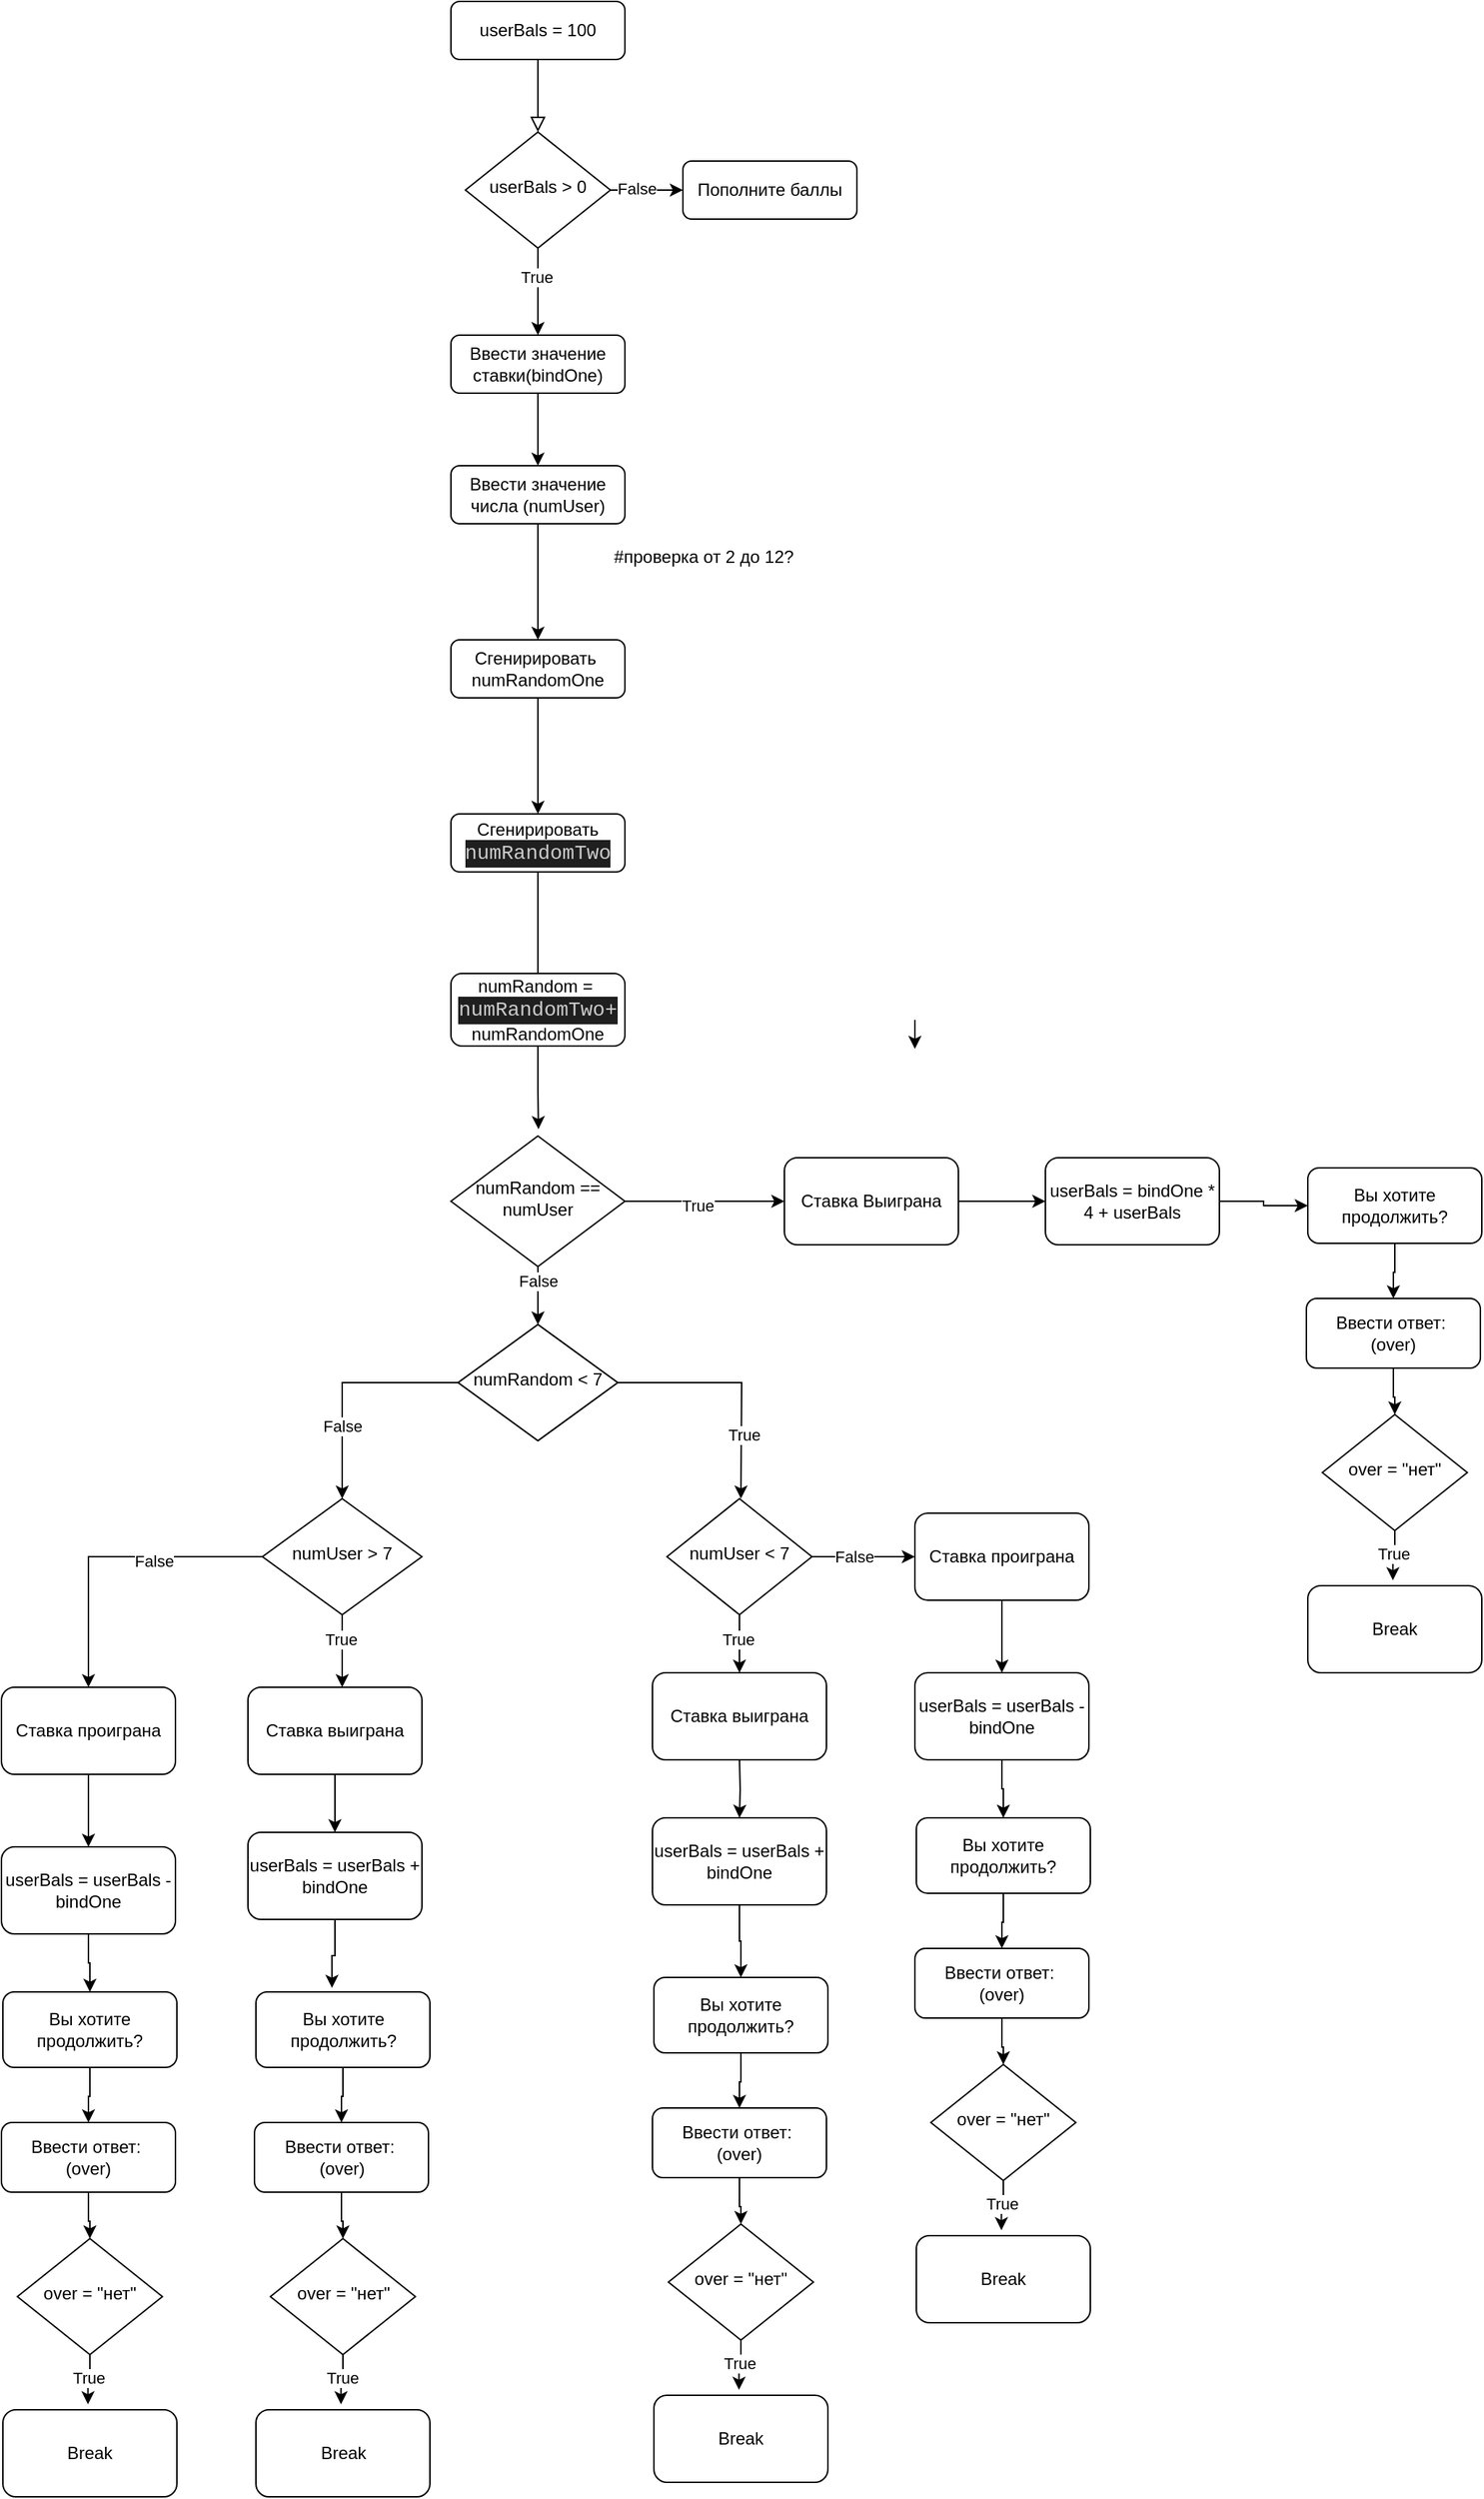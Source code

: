 <mxfile version="22.1.2" type="device">
  <diagram id="C5RBs43oDa-KdzZeNtuy" name="Page-1">
    <mxGraphModel dx="3827" dy="2943" grid="1" gridSize="10" guides="1" tooltips="1" connect="1" arrows="1" fold="1" page="1" pageScale="1" pageWidth="827" pageHeight="1169" math="0" shadow="0">
      <root>
        <mxCell id="WIyWlLk6GJQsqaUBKTNV-0" />
        <mxCell id="WIyWlLk6GJQsqaUBKTNV-1" parent="WIyWlLk6GJQsqaUBKTNV-0" />
        <mxCell id="WIyWlLk6GJQsqaUBKTNV-2" value="" style="rounded=0;html=1;jettySize=auto;orthogonalLoop=1;fontSize=11;endArrow=block;endFill=0;endSize=8;strokeWidth=1;shadow=0;labelBackgroundColor=none;edgeStyle=orthogonalEdgeStyle;" parent="WIyWlLk6GJQsqaUBKTNV-1" source="WIyWlLk6GJQsqaUBKTNV-3" target="WIyWlLk6GJQsqaUBKTNV-6" edge="1">
          <mxGeometry relative="1" as="geometry" />
        </mxCell>
        <mxCell id="WIyWlLk6GJQsqaUBKTNV-3" value="userBals = 100" style="rounded=1;whiteSpace=wrap;html=1;fontSize=12;glass=0;strokeWidth=1;shadow=0;" parent="WIyWlLk6GJQsqaUBKTNV-1" vertex="1">
          <mxGeometry x="280" y="-72" width="120" height="40" as="geometry" />
        </mxCell>
        <mxCell id="TPCbGr6PHEfDsc5derhR-0" style="edgeStyle=orthogonalEdgeStyle;rounded=0;orthogonalLoop=1;jettySize=auto;html=1;entryX=0;entryY=0.5;entryDx=0;entryDy=0;" edge="1" parent="WIyWlLk6GJQsqaUBKTNV-1" source="WIyWlLk6GJQsqaUBKTNV-6" target="WIyWlLk6GJQsqaUBKTNV-7">
          <mxGeometry relative="1" as="geometry" />
        </mxCell>
        <mxCell id="TPCbGr6PHEfDsc5derhR-1" value="False" style="edgeLabel;html=1;align=center;verticalAlign=middle;resizable=0;points=[];" vertex="1" connectable="0" parent="TPCbGr6PHEfDsc5derhR-0">
          <mxGeometry x="-0.276" y="1" relative="1" as="geometry">
            <mxPoint as="offset" />
          </mxGeometry>
        </mxCell>
        <mxCell id="TPCbGr6PHEfDsc5derhR-2" style="edgeStyle=orthogonalEdgeStyle;rounded=0;orthogonalLoop=1;jettySize=auto;html=1;entryX=0.5;entryY=0;entryDx=0;entryDy=0;" edge="1" parent="WIyWlLk6GJQsqaUBKTNV-1" source="WIyWlLk6GJQsqaUBKTNV-6">
          <mxGeometry relative="1" as="geometry">
            <mxPoint x="340" y="158" as="targetPoint" />
          </mxGeometry>
        </mxCell>
        <mxCell id="TPCbGr6PHEfDsc5derhR-3" value="True" style="edgeLabel;html=1;align=center;verticalAlign=middle;resizable=0;points=[];" vertex="1" connectable="0" parent="TPCbGr6PHEfDsc5derhR-2">
          <mxGeometry x="-0.352" y="-1" relative="1" as="geometry">
            <mxPoint as="offset" />
          </mxGeometry>
        </mxCell>
        <mxCell id="WIyWlLk6GJQsqaUBKTNV-6" value="userBals &amp;gt; 0" style="rhombus;whiteSpace=wrap;html=1;shadow=0;fontFamily=Helvetica;fontSize=12;align=center;strokeWidth=1;spacing=6;spacingTop=-4;" parent="WIyWlLk6GJQsqaUBKTNV-1" vertex="1">
          <mxGeometry x="290" y="18" width="100" height="80" as="geometry" />
        </mxCell>
        <mxCell id="WIyWlLk6GJQsqaUBKTNV-7" value="Пополните баллы" style="rounded=1;whiteSpace=wrap;html=1;fontSize=12;glass=0;strokeWidth=1;shadow=0;" parent="WIyWlLk6GJQsqaUBKTNV-1" vertex="1">
          <mxGeometry x="440" y="38" width="120" height="40" as="geometry" />
        </mxCell>
        <mxCell id="TPCbGr6PHEfDsc5derhR-5" style="edgeStyle=orthogonalEdgeStyle;rounded=0;orthogonalLoop=1;jettySize=auto;html=1;" edge="1" parent="WIyWlLk6GJQsqaUBKTNV-1" source="TPCbGr6PHEfDsc5derhR-4">
          <mxGeometry relative="1" as="geometry">
            <mxPoint x="340" y="248" as="targetPoint" />
          </mxGeometry>
        </mxCell>
        <mxCell id="TPCbGr6PHEfDsc5derhR-4" value="Ввести значение ставки(bindOne)" style="rounded=1;whiteSpace=wrap;html=1;fontSize=12;glass=0;strokeWidth=1;shadow=0;" vertex="1" parent="WIyWlLk6GJQsqaUBKTNV-1">
          <mxGeometry x="280" y="158" width="120" height="40" as="geometry" />
        </mxCell>
        <mxCell id="TPCbGr6PHEfDsc5derhR-7" style="edgeStyle=orthogonalEdgeStyle;rounded=0;orthogonalLoop=1;jettySize=auto;html=1;" edge="1" parent="WIyWlLk6GJQsqaUBKTNV-1" source="TPCbGr6PHEfDsc5derhR-6">
          <mxGeometry relative="1" as="geometry">
            <mxPoint x="340" y="368" as="targetPoint" />
          </mxGeometry>
        </mxCell>
        <mxCell id="TPCbGr6PHEfDsc5derhR-6" value="Ввести значение числа (numUser)" style="rounded=1;whiteSpace=wrap;html=1;fontSize=12;glass=0;strokeWidth=1;shadow=0;" vertex="1" parent="WIyWlLk6GJQsqaUBKTNV-1">
          <mxGeometry x="280" y="248" width="120" height="40" as="geometry" />
        </mxCell>
        <mxCell id="TPCbGr6PHEfDsc5derhR-10" style="edgeStyle=orthogonalEdgeStyle;rounded=0;orthogonalLoop=1;jettySize=auto;html=1;" edge="1" parent="WIyWlLk6GJQsqaUBKTNV-1" source="TPCbGr6PHEfDsc5derhR-8">
          <mxGeometry relative="1" as="geometry">
            <mxPoint x="340" y="488" as="targetPoint" />
          </mxGeometry>
        </mxCell>
        <mxCell id="TPCbGr6PHEfDsc5derhR-8" value="Сгенирировать&amp;nbsp;&lt;br&gt;numRandomOne" style="rounded=1;whiteSpace=wrap;html=1;fontSize=12;glass=0;strokeWidth=1;shadow=0;" vertex="1" parent="WIyWlLk6GJQsqaUBKTNV-1">
          <mxGeometry x="280" y="368" width="120" height="40" as="geometry" />
        </mxCell>
        <mxCell id="TPCbGr6PHEfDsc5derhR-9" value="#проверка от 2 до 12?" style="text;html=1;align=center;verticalAlign=middle;resizable=0;points=[];autosize=1;strokeColor=none;fillColor=none;" vertex="1" parent="WIyWlLk6GJQsqaUBKTNV-1">
          <mxGeometry x="379" y="296" width="150" height="30" as="geometry" />
        </mxCell>
        <mxCell id="TPCbGr6PHEfDsc5derhR-13" style="edgeStyle=orthogonalEdgeStyle;rounded=0;orthogonalLoop=1;jettySize=auto;html=1;" edge="1" parent="WIyWlLk6GJQsqaUBKTNV-1" source="TPCbGr6PHEfDsc5derhR-12">
          <mxGeometry relative="1" as="geometry">
            <mxPoint x="340" y="608" as="targetPoint" />
          </mxGeometry>
        </mxCell>
        <mxCell id="TPCbGr6PHEfDsc5derhR-12" value="Сгенирировать&lt;br&gt;&lt;div style=&quot;color: rgb(204, 204, 204); background-color: rgb(31, 31, 31); font-family: Consolas, &amp;quot;Courier New&amp;quot;, monospace; font-size: 14px; line-height: 19px;&quot;&gt;numRandomTwo&lt;/div&gt;" style="rounded=1;whiteSpace=wrap;html=1;" vertex="1" parent="WIyWlLk6GJQsqaUBKTNV-1">
          <mxGeometry x="280" y="488" width="120" height="40" as="geometry" />
        </mxCell>
        <mxCell id="TPCbGr6PHEfDsc5derhR-14" value="numRandom =&amp;nbsp;&lt;br&gt;&lt;div style=&quot;color: rgb(204, 204, 204); background-color: rgb(31, 31, 31); font-family: Consolas, &amp;quot;Courier New&amp;quot;, monospace; font-size: 14px; line-height: 19px;&quot;&gt;numRandomTwo+&lt;/div&gt;numRandomOne" style="rounded=1;whiteSpace=wrap;html=1;" vertex="1" parent="WIyWlLk6GJQsqaUBKTNV-1">
          <mxGeometry x="280" y="598" width="120" height="50" as="geometry" />
        </mxCell>
        <mxCell id="TPCbGr6PHEfDsc5derhR-18" style="edgeStyle=orthogonalEdgeStyle;rounded=0;orthogonalLoop=1;jettySize=auto;html=1;" edge="1" parent="WIyWlLk6GJQsqaUBKTNV-1" source="TPCbGr6PHEfDsc5derhR-16">
          <mxGeometry relative="1" as="geometry">
            <mxPoint x="480" y="960" as="targetPoint" />
          </mxGeometry>
        </mxCell>
        <mxCell id="TPCbGr6PHEfDsc5derhR-19" value="True" style="edgeLabel;html=1;align=center;verticalAlign=middle;resizable=0;points=[];" vertex="1" connectable="0" parent="TPCbGr6PHEfDsc5derhR-18">
          <mxGeometry x="0.462" y="1" relative="1" as="geometry">
            <mxPoint as="offset" />
          </mxGeometry>
        </mxCell>
        <mxCell id="TPCbGr6PHEfDsc5derhR-16" value="numRandom &amp;lt; 7" style="rhombus;whiteSpace=wrap;html=1;shadow=0;fontFamily=Helvetica;fontSize=12;align=center;strokeWidth=1;spacing=6;spacingTop=-4;" vertex="1" parent="WIyWlLk6GJQsqaUBKTNV-1">
          <mxGeometry x="285" y="840" width="110" height="80" as="geometry" />
        </mxCell>
        <mxCell id="TPCbGr6PHEfDsc5derhR-21" style="edgeStyle=orthogonalEdgeStyle;rounded=0;orthogonalLoop=1;jettySize=auto;html=1;" edge="1" parent="WIyWlLk6GJQsqaUBKTNV-1" source="TPCbGr6PHEfDsc5derhR-20">
          <mxGeometry relative="1" as="geometry">
            <mxPoint x="479" y="1080.0" as="targetPoint" />
          </mxGeometry>
        </mxCell>
        <mxCell id="TPCbGr6PHEfDsc5derhR-28" value="True" style="edgeLabel;html=1;align=center;verticalAlign=middle;resizable=0;points=[];" vertex="1" connectable="0" parent="TPCbGr6PHEfDsc5derhR-21">
          <mxGeometry x="-0.192" y="-1" relative="1" as="geometry">
            <mxPoint as="offset" />
          </mxGeometry>
        </mxCell>
        <mxCell id="TPCbGr6PHEfDsc5derhR-33" style="edgeStyle=orthogonalEdgeStyle;rounded=0;orthogonalLoop=1;jettySize=auto;html=1;entryX=0;entryY=0.5;entryDx=0;entryDy=0;" edge="1" parent="WIyWlLk6GJQsqaUBKTNV-1" source="TPCbGr6PHEfDsc5derhR-20" target="TPCbGr6PHEfDsc5derhR-32">
          <mxGeometry relative="1" as="geometry" />
        </mxCell>
        <mxCell id="TPCbGr6PHEfDsc5derhR-34" value="False" style="edgeLabel;html=1;align=center;verticalAlign=middle;resizable=0;points=[];" vertex="1" connectable="0" parent="TPCbGr6PHEfDsc5derhR-33">
          <mxGeometry x="-0.2" relative="1" as="geometry">
            <mxPoint as="offset" />
          </mxGeometry>
        </mxCell>
        <mxCell id="TPCbGr6PHEfDsc5derhR-20" value="numUser &amp;lt; 7" style="rhombus;whiteSpace=wrap;html=1;shadow=0;fontFamily=Helvetica;fontSize=12;align=center;strokeWidth=1;spacing=6;spacingTop=-4;" vertex="1" parent="WIyWlLk6GJQsqaUBKTNV-1">
          <mxGeometry x="429" y="960" width="100" height="80" as="geometry" />
        </mxCell>
        <mxCell id="TPCbGr6PHEfDsc5derhR-24" style="edgeStyle=orthogonalEdgeStyle;rounded=0;orthogonalLoop=1;jettySize=auto;html=1;" edge="1" parent="WIyWlLk6GJQsqaUBKTNV-1">
          <mxGeometry relative="1" as="geometry">
            <mxPoint x="479" y="1180.0" as="targetPoint" />
            <mxPoint x="479.034" y="1140.0" as="sourcePoint" />
          </mxGeometry>
        </mxCell>
        <mxCell id="TPCbGr6PHEfDsc5derhR-25" value="Ставка выиграна" style="rounded=1;whiteSpace=wrap;html=1;" vertex="1" parent="WIyWlLk6GJQsqaUBKTNV-1">
          <mxGeometry x="419" y="1080" width="120" height="60" as="geometry" />
        </mxCell>
        <mxCell id="TPCbGr6PHEfDsc5derhR-85" style="edgeStyle=orthogonalEdgeStyle;rounded=0;orthogonalLoop=1;jettySize=auto;html=1;entryX=0.5;entryY=0;entryDx=0;entryDy=0;" edge="1" parent="WIyWlLk6GJQsqaUBKTNV-1" source="TPCbGr6PHEfDsc5derhR-26" target="TPCbGr6PHEfDsc5derhR-70">
          <mxGeometry relative="1" as="geometry" />
        </mxCell>
        <mxCell id="TPCbGr6PHEfDsc5derhR-26" value="userBals = userBals + bindOne" style="rounded=1;whiteSpace=wrap;html=1;" vertex="1" parent="WIyWlLk6GJQsqaUBKTNV-1">
          <mxGeometry x="419" y="1180" width="120" height="60" as="geometry" />
        </mxCell>
        <mxCell id="TPCbGr6PHEfDsc5derhR-35" style="edgeStyle=orthogonalEdgeStyle;rounded=0;orthogonalLoop=1;jettySize=auto;html=1;" edge="1" parent="WIyWlLk6GJQsqaUBKTNV-1" source="TPCbGr6PHEfDsc5derhR-32">
          <mxGeometry relative="1" as="geometry">
            <mxPoint x="660" y="1080.0" as="targetPoint" />
          </mxGeometry>
        </mxCell>
        <mxCell id="TPCbGr6PHEfDsc5derhR-32" value="Ставка проиграна" style="rounded=1;whiteSpace=wrap;html=1;" vertex="1" parent="WIyWlLk6GJQsqaUBKTNV-1">
          <mxGeometry x="600" y="970" width="120" height="60" as="geometry" />
        </mxCell>
        <mxCell id="TPCbGr6PHEfDsc5derhR-94" style="edgeStyle=orthogonalEdgeStyle;rounded=0;orthogonalLoop=1;jettySize=auto;html=1;entryX=0.5;entryY=0;entryDx=0;entryDy=0;" edge="1" parent="WIyWlLk6GJQsqaUBKTNV-1" source="TPCbGr6PHEfDsc5derhR-36" target="TPCbGr6PHEfDsc5derhR-87">
          <mxGeometry relative="1" as="geometry" />
        </mxCell>
        <mxCell id="TPCbGr6PHEfDsc5derhR-36" value="userBals = userBals - bindOne" style="rounded=1;whiteSpace=wrap;html=1;" vertex="1" parent="WIyWlLk6GJQsqaUBKTNV-1">
          <mxGeometry x="600" y="1080" width="120" height="60" as="geometry" />
        </mxCell>
        <mxCell id="TPCbGr6PHEfDsc5derhR-43" style="edgeStyle=orthogonalEdgeStyle;rounded=0;orthogonalLoop=1;jettySize=auto;html=1;exitX=0;exitY=0.5;exitDx=0;exitDy=0;entryX=0.5;entryY=0;entryDx=0;entryDy=0;" edge="1" parent="WIyWlLk6GJQsqaUBKTNV-1" source="TPCbGr6PHEfDsc5derhR-40" target="TPCbGr6PHEfDsc5derhR-41">
          <mxGeometry relative="1" as="geometry" />
        </mxCell>
        <mxCell id="TPCbGr6PHEfDsc5derhR-44" value="False" style="edgeLabel;html=1;align=center;verticalAlign=middle;resizable=0;points=[];" vertex="1" connectable="0" parent="TPCbGr6PHEfDsc5derhR-43">
          <mxGeometry x="0.368" relative="1" as="geometry">
            <mxPoint as="offset" />
          </mxGeometry>
        </mxCell>
        <mxCell id="TPCbGr6PHEfDsc5derhR-40" value="numRandom &amp;lt; 7" style="rhombus;whiteSpace=wrap;html=1;shadow=0;fontFamily=Helvetica;fontSize=12;align=center;strokeWidth=1;spacing=6;spacingTop=-4;" vertex="1" parent="WIyWlLk6GJQsqaUBKTNV-1">
          <mxGeometry x="285" y="840" width="110" height="80" as="geometry" />
        </mxCell>
        <mxCell id="TPCbGr6PHEfDsc5derhR-45" style="edgeStyle=orthogonalEdgeStyle;rounded=0;orthogonalLoop=1;jettySize=auto;html=1;" edge="1" parent="WIyWlLk6GJQsqaUBKTNV-1" source="TPCbGr6PHEfDsc5derhR-41">
          <mxGeometry relative="1" as="geometry">
            <mxPoint x="205" y="1090.0" as="targetPoint" />
          </mxGeometry>
        </mxCell>
        <mxCell id="TPCbGr6PHEfDsc5derhR-46" value="True" style="edgeLabel;html=1;align=center;verticalAlign=middle;resizable=0;points=[];" vertex="1" connectable="0" parent="TPCbGr6PHEfDsc5derhR-45">
          <mxGeometry x="-0.326" y="-1" relative="1" as="geometry">
            <mxPoint as="offset" />
          </mxGeometry>
        </mxCell>
        <mxCell id="TPCbGr6PHEfDsc5derhR-55" style="edgeStyle=orthogonalEdgeStyle;rounded=0;orthogonalLoop=1;jettySize=auto;html=1;entryX=0.5;entryY=0;entryDx=0;entryDy=0;" edge="1" parent="WIyWlLk6GJQsqaUBKTNV-1" source="TPCbGr6PHEfDsc5derhR-41" target="TPCbGr6PHEfDsc5derhR-53">
          <mxGeometry relative="1" as="geometry" />
        </mxCell>
        <mxCell id="TPCbGr6PHEfDsc5derhR-56" value="False" style="edgeLabel;html=1;align=center;verticalAlign=middle;resizable=0;points=[];" vertex="1" connectable="0" parent="TPCbGr6PHEfDsc5derhR-55">
          <mxGeometry x="-0.279" y="3" relative="1" as="geometry">
            <mxPoint as="offset" />
          </mxGeometry>
        </mxCell>
        <mxCell id="TPCbGr6PHEfDsc5derhR-41" value="numUser &amp;gt; 7" style="rhombus;whiteSpace=wrap;html=1;shadow=0;fontFamily=Helvetica;fontSize=12;align=center;strokeWidth=1;spacing=6;spacingTop=-4;" vertex="1" parent="WIyWlLk6GJQsqaUBKTNV-1">
          <mxGeometry x="150" y="960" width="110" height="80" as="geometry" />
        </mxCell>
        <mxCell id="TPCbGr6PHEfDsc5derhR-50" style="edgeStyle=orthogonalEdgeStyle;rounded=0;orthogonalLoop=1;jettySize=auto;html=1;entryX=0.5;entryY=0;entryDx=0;entryDy=0;" edge="1" parent="WIyWlLk6GJQsqaUBKTNV-1" source="TPCbGr6PHEfDsc5derhR-47" target="TPCbGr6PHEfDsc5derhR-49">
          <mxGeometry relative="1" as="geometry" />
        </mxCell>
        <mxCell id="TPCbGr6PHEfDsc5derhR-47" value="Ставка выиграна" style="rounded=1;whiteSpace=wrap;html=1;" vertex="1" parent="WIyWlLk6GJQsqaUBKTNV-1">
          <mxGeometry x="140" y="1090" width="120" height="60" as="geometry" />
        </mxCell>
        <mxCell id="TPCbGr6PHEfDsc5derhR-49" value="userBals = userBals + bindOne" style="rounded=1;whiteSpace=wrap;html=1;" vertex="1" parent="WIyWlLk6GJQsqaUBKTNV-1">
          <mxGeometry x="140" y="1190" width="120" height="60" as="geometry" />
        </mxCell>
        <mxCell id="TPCbGr6PHEfDsc5derhR-52" style="edgeStyle=orthogonalEdgeStyle;rounded=0;orthogonalLoop=1;jettySize=auto;html=1;" edge="1" parent="WIyWlLk6GJQsqaUBKTNV-1" source="TPCbGr6PHEfDsc5derhR-53">
          <mxGeometry relative="1" as="geometry">
            <mxPoint x="30" y="1200.0" as="targetPoint" />
          </mxGeometry>
        </mxCell>
        <mxCell id="TPCbGr6PHEfDsc5derhR-53" value="Ставка проиграна" style="rounded=1;whiteSpace=wrap;html=1;" vertex="1" parent="WIyWlLk6GJQsqaUBKTNV-1">
          <mxGeometry x="-30" y="1090" width="120" height="60" as="geometry" />
        </mxCell>
        <mxCell id="TPCbGr6PHEfDsc5derhR-112" style="edgeStyle=orthogonalEdgeStyle;rounded=0;orthogonalLoop=1;jettySize=auto;html=1;entryX=0.5;entryY=0;entryDx=0;entryDy=0;" edge="1" parent="WIyWlLk6GJQsqaUBKTNV-1" source="TPCbGr6PHEfDsc5derhR-54" target="TPCbGr6PHEfDsc5derhR-105">
          <mxGeometry relative="1" as="geometry" />
        </mxCell>
        <mxCell id="TPCbGr6PHEfDsc5derhR-54" value="userBals = userBals - bindOne" style="rounded=1;whiteSpace=wrap;html=1;" vertex="1" parent="WIyWlLk6GJQsqaUBKTNV-1">
          <mxGeometry x="-30" y="1200" width="120" height="60" as="geometry" />
        </mxCell>
        <mxCell id="TPCbGr6PHEfDsc5derhR-59" style="edgeStyle=orthogonalEdgeStyle;rounded=0;orthogonalLoop=1;jettySize=auto;html=1;entryX=0.5;entryY=0;entryDx=0;entryDy=0;" edge="1" parent="WIyWlLk6GJQsqaUBKTNV-1" source="TPCbGr6PHEfDsc5derhR-57" target="TPCbGr6PHEfDsc5derhR-40">
          <mxGeometry relative="1" as="geometry" />
        </mxCell>
        <mxCell id="TPCbGr6PHEfDsc5derhR-68" value="False" style="edgeLabel;html=1;align=center;verticalAlign=middle;resizable=0;points=[];" vertex="1" connectable="0" parent="TPCbGr6PHEfDsc5derhR-59">
          <mxGeometry x="-0.512" relative="1" as="geometry">
            <mxPoint as="offset" />
          </mxGeometry>
        </mxCell>
        <mxCell id="TPCbGr6PHEfDsc5derhR-65" style="edgeStyle=orthogonalEdgeStyle;rounded=0;orthogonalLoop=1;jettySize=auto;html=1;entryX=0;entryY=0.5;entryDx=0;entryDy=0;" edge="1" parent="WIyWlLk6GJQsqaUBKTNV-1" source="TPCbGr6PHEfDsc5derhR-57" target="TPCbGr6PHEfDsc5derhR-61">
          <mxGeometry relative="1" as="geometry" />
        </mxCell>
        <mxCell id="TPCbGr6PHEfDsc5derhR-67" value="True" style="edgeLabel;html=1;align=center;verticalAlign=middle;resizable=0;points=[];" vertex="1" connectable="0" parent="TPCbGr6PHEfDsc5derhR-65">
          <mxGeometry x="-0.093" y="-3" relative="1" as="geometry">
            <mxPoint as="offset" />
          </mxGeometry>
        </mxCell>
        <mxCell id="TPCbGr6PHEfDsc5derhR-57" value="numRandom == numUser" style="rhombus;whiteSpace=wrap;html=1;shadow=0;fontFamily=Helvetica;fontSize=12;align=center;strokeWidth=1;spacing=6;spacingTop=-4;" vertex="1" parent="WIyWlLk6GJQsqaUBKTNV-1">
          <mxGeometry x="280" y="710" width="120" height="90" as="geometry" />
        </mxCell>
        <mxCell id="TPCbGr6PHEfDsc5derhR-58" style="edgeStyle=orthogonalEdgeStyle;rounded=0;orthogonalLoop=1;jettySize=auto;html=1;entryX=0.503;entryY=-0.052;entryDx=0;entryDy=0;entryPerimeter=0;" edge="1" parent="WIyWlLk6GJQsqaUBKTNV-1" source="TPCbGr6PHEfDsc5derhR-14" target="TPCbGr6PHEfDsc5derhR-57">
          <mxGeometry relative="1" as="geometry" />
        </mxCell>
        <mxCell id="TPCbGr6PHEfDsc5derhR-69" style="edgeStyle=orthogonalEdgeStyle;rounded=0;orthogonalLoop=1;jettySize=auto;html=1;entryX=0;entryY=0.5;entryDx=0;entryDy=0;" edge="1" parent="WIyWlLk6GJQsqaUBKTNV-1" source="TPCbGr6PHEfDsc5derhR-61" target="TPCbGr6PHEfDsc5derhR-62">
          <mxGeometry relative="1" as="geometry" />
        </mxCell>
        <mxCell id="TPCbGr6PHEfDsc5derhR-61" value="Ставка Выиграна" style="rounded=1;whiteSpace=wrap;html=1;" vertex="1" parent="WIyWlLk6GJQsqaUBKTNV-1">
          <mxGeometry x="510" y="725" width="120" height="60" as="geometry" />
        </mxCell>
        <mxCell id="TPCbGr6PHEfDsc5derhR-121" style="edgeStyle=orthogonalEdgeStyle;rounded=0;orthogonalLoop=1;jettySize=auto;html=1;entryX=0;entryY=0.5;entryDx=0;entryDy=0;" edge="1" parent="WIyWlLk6GJQsqaUBKTNV-1" source="TPCbGr6PHEfDsc5derhR-62" target="TPCbGr6PHEfDsc5derhR-114">
          <mxGeometry relative="1" as="geometry" />
        </mxCell>
        <mxCell id="TPCbGr6PHEfDsc5derhR-62" value="userBals = bindOne * 4 + userBals" style="rounded=1;whiteSpace=wrap;html=1;" vertex="1" parent="WIyWlLk6GJQsqaUBKTNV-1">
          <mxGeometry x="690" y="725" width="120" height="60" as="geometry" />
        </mxCell>
        <mxCell id="TPCbGr6PHEfDsc5derhR-80" style="edgeStyle=orthogonalEdgeStyle;rounded=0;orthogonalLoop=1;jettySize=auto;html=1;entryX=0.5;entryY=0;entryDx=0;entryDy=0;" edge="1" parent="WIyWlLk6GJQsqaUBKTNV-1" source="TPCbGr6PHEfDsc5derhR-70" target="TPCbGr6PHEfDsc5derhR-74">
          <mxGeometry relative="1" as="geometry" />
        </mxCell>
        <mxCell id="TPCbGr6PHEfDsc5derhR-70" value="Вы хотите продолжить?" style="rounded=1;whiteSpace=wrap;html=1;" vertex="1" parent="WIyWlLk6GJQsqaUBKTNV-1">
          <mxGeometry x="420" y="1290" width="120" height="52" as="geometry" />
        </mxCell>
        <mxCell id="TPCbGr6PHEfDsc5derhR-81" style="edgeStyle=orthogonalEdgeStyle;rounded=0;orthogonalLoop=1;jettySize=auto;html=1;entryX=0.5;entryY=0;entryDx=0;entryDy=0;" edge="1" parent="WIyWlLk6GJQsqaUBKTNV-1" source="TPCbGr6PHEfDsc5derhR-74" target="TPCbGr6PHEfDsc5derhR-75">
          <mxGeometry relative="1" as="geometry" />
        </mxCell>
        <mxCell id="TPCbGr6PHEfDsc5derhR-74" value="Ввести ответ:&amp;nbsp;&lt;br&gt;(over)" style="rounded=1;whiteSpace=wrap;html=1;" vertex="1" parent="WIyWlLk6GJQsqaUBKTNV-1">
          <mxGeometry x="419" y="1380" width="120" height="48" as="geometry" />
        </mxCell>
        <mxCell id="TPCbGr6PHEfDsc5derhR-75" value="over = &quot;нет&quot;" style="rhombus;whiteSpace=wrap;html=1;shadow=0;fontFamily=Helvetica;fontSize=12;align=center;strokeWidth=1;spacing=6;spacingTop=-4;" vertex="1" parent="WIyWlLk6GJQsqaUBKTNV-1">
          <mxGeometry x="430" y="1460" width="100" height="80" as="geometry" />
        </mxCell>
        <mxCell id="TPCbGr6PHEfDsc5derhR-76" style="edgeStyle=orthogonalEdgeStyle;rounded=0;orthogonalLoop=1;jettySize=auto;html=1;" edge="1" parent="WIyWlLk6GJQsqaUBKTNV-1">
          <mxGeometry relative="1" as="geometry">
            <mxPoint x="600" y="630" as="sourcePoint" />
            <mxPoint x="600" y="650" as="targetPoint" />
          </mxGeometry>
        </mxCell>
        <mxCell id="TPCbGr6PHEfDsc5derhR-78" value="Break" style="rounded=1;whiteSpace=wrap;html=1;" vertex="1" parent="WIyWlLk6GJQsqaUBKTNV-1">
          <mxGeometry x="420" y="1578" width="120" height="60" as="geometry" />
        </mxCell>
        <mxCell id="TPCbGr6PHEfDsc5derhR-83" style="edgeStyle=orthogonalEdgeStyle;rounded=0;orthogonalLoop=1;jettySize=auto;html=1;entryX=0.489;entryY=-0.062;entryDx=0;entryDy=0;entryPerimeter=0;" edge="1" parent="WIyWlLk6GJQsqaUBKTNV-1" source="TPCbGr6PHEfDsc5derhR-75" target="TPCbGr6PHEfDsc5derhR-78">
          <mxGeometry relative="1" as="geometry" />
        </mxCell>
        <mxCell id="TPCbGr6PHEfDsc5derhR-84" value="True" style="edgeLabel;html=1;align=center;verticalAlign=middle;resizable=0;points=[];" vertex="1" connectable="0" parent="TPCbGr6PHEfDsc5derhR-83">
          <mxGeometry x="-0.129" y="-1" relative="1" as="geometry">
            <mxPoint as="offset" />
          </mxGeometry>
        </mxCell>
        <mxCell id="TPCbGr6PHEfDsc5derhR-86" style="edgeStyle=orthogonalEdgeStyle;rounded=0;orthogonalLoop=1;jettySize=auto;html=1;entryX=0.5;entryY=0;entryDx=0;entryDy=0;" edge="1" parent="WIyWlLk6GJQsqaUBKTNV-1" source="TPCbGr6PHEfDsc5derhR-87" target="TPCbGr6PHEfDsc5derhR-89">
          <mxGeometry relative="1" as="geometry" />
        </mxCell>
        <mxCell id="TPCbGr6PHEfDsc5derhR-87" value="Вы хотите продолжить?" style="rounded=1;whiteSpace=wrap;html=1;" vertex="1" parent="WIyWlLk6GJQsqaUBKTNV-1">
          <mxGeometry x="601" y="1180" width="120" height="52" as="geometry" />
        </mxCell>
        <mxCell id="TPCbGr6PHEfDsc5derhR-88" style="edgeStyle=orthogonalEdgeStyle;rounded=0;orthogonalLoop=1;jettySize=auto;html=1;entryX=0.5;entryY=0;entryDx=0;entryDy=0;" edge="1" parent="WIyWlLk6GJQsqaUBKTNV-1" source="TPCbGr6PHEfDsc5derhR-89" target="TPCbGr6PHEfDsc5derhR-90">
          <mxGeometry relative="1" as="geometry" />
        </mxCell>
        <mxCell id="TPCbGr6PHEfDsc5derhR-89" value="Ввести ответ:&amp;nbsp;&lt;br&gt;(over)" style="rounded=1;whiteSpace=wrap;html=1;" vertex="1" parent="WIyWlLk6GJQsqaUBKTNV-1">
          <mxGeometry x="600" y="1270" width="120" height="48" as="geometry" />
        </mxCell>
        <mxCell id="TPCbGr6PHEfDsc5derhR-90" value="over = &quot;нет&quot;" style="rhombus;whiteSpace=wrap;html=1;shadow=0;fontFamily=Helvetica;fontSize=12;align=center;strokeWidth=1;spacing=6;spacingTop=-4;" vertex="1" parent="WIyWlLk6GJQsqaUBKTNV-1">
          <mxGeometry x="611" y="1350" width="100" height="80" as="geometry" />
        </mxCell>
        <mxCell id="TPCbGr6PHEfDsc5derhR-91" value="Break" style="rounded=1;whiteSpace=wrap;html=1;" vertex="1" parent="WIyWlLk6GJQsqaUBKTNV-1">
          <mxGeometry x="601" y="1468" width="120" height="60" as="geometry" />
        </mxCell>
        <mxCell id="TPCbGr6PHEfDsc5derhR-92" style="edgeStyle=orthogonalEdgeStyle;rounded=0;orthogonalLoop=1;jettySize=auto;html=1;entryX=0.489;entryY=-0.062;entryDx=0;entryDy=0;entryPerimeter=0;" edge="1" parent="WIyWlLk6GJQsqaUBKTNV-1" source="TPCbGr6PHEfDsc5derhR-90" target="TPCbGr6PHEfDsc5derhR-91">
          <mxGeometry relative="1" as="geometry" />
        </mxCell>
        <mxCell id="TPCbGr6PHEfDsc5derhR-93" value="True" style="edgeLabel;html=1;align=center;verticalAlign=middle;resizable=0;points=[];" vertex="1" connectable="0" parent="TPCbGr6PHEfDsc5derhR-92">
          <mxGeometry x="-0.129" y="-1" relative="1" as="geometry">
            <mxPoint as="offset" />
          </mxGeometry>
        </mxCell>
        <mxCell id="TPCbGr6PHEfDsc5derhR-95" style="edgeStyle=orthogonalEdgeStyle;rounded=0;orthogonalLoop=1;jettySize=auto;html=1;entryX=0.5;entryY=0;entryDx=0;entryDy=0;" edge="1" parent="WIyWlLk6GJQsqaUBKTNV-1" source="TPCbGr6PHEfDsc5derhR-96" target="TPCbGr6PHEfDsc5derhR-98">
          <mxGeometry relative="1" as="geometry" />
        </mxCell>
        <mxCell id="TPCbGr6PHEfDsc5derhR-96" value="Вы хотите продолжить?" style="rounded=1;whiteSpace=wrap;html=1;" vertex="1" parent="WIyWlLk6GJQsqaUBKTNV-1">
          <mxGeometry x="145.5" y="1300" width="120" height="52" as="geometry" />
        </mxCell>
        <mxCell id="TPCbGr6PHEfDsc5derhR-97" style="edgeStyle=orthogonalEdgeStyle;rounded=0;orthogonalLoop=1;jettySize=auto;html=1;entryX=0.5;entryY=0;entryDx=0;entryDy=0;" edge="1" parent="WIyWlLk6GJQsqaUBKTNV-1" source="TPCbGr6PHEfDsc5derhR-98" target="TPCbGr6PHEfDsc5derhR-99">
          <mxGeometry relative="1" as="geometry" />
        </mxCell>
        <mxCell id="TPCbGr6PHEfDsc5derhR-98" value="Ввести ответ:&amp;nbsp;&lt;br&gt;(over)" style="rounded=1;whiteSpace=wrap;html=1;" vertex="1" parent="WIyWlLk6GJQsqaUBKTNV-1">
          <mxGeometry x="144.5" y="1390" width="120" height="48" as="geometry" />
        </mxCell>
        <mxCell id="TPCbGr6PHEfDsc5derhR-99" value="over = &quot;нет&quot;" style="rhombus;whiteSpace=wrap;html=1;shadow=0;fontFamily=Helvetica;fontSize=12;align=center;strokeWidth=1;spacing=6;spacingTop=-4;" vertex="1" parent="WIyWlLk6GJQsqaUBKTNV-1">
          <mxGeometry x="155.5" y="1470" width="100" height="80" as="geometry" />
        </mxCell>
        <mxCell id="TPCbGr6PHEfDsc5derhR-100" value="Break" style="rounded=1;whiteSpace=wrap;html=1;" vertex="1" parent="WIyWlLk6GJQsqaUBKTNV-1">
          <mxGeometry x="145.5" y="1588" width="120" height="60" as="geometry" />
        </mxCell>
        <mxCell id="TPCbGr6PHEfDsc5derhR-101" style="edgeStyle=orthogonalEdgeStyle;rounded=0;orthogonalLoop=1;jettySize=auto;html=1;entryX=0.489;entryY=-0.062;entryDx=0;entryDy=0;entryPerimeter=0;" edge="1" parent="WIyWlLk6GJQsqaUBKTNV-1" source="TPCbGr6PHEfDsc5derhR-99" target="TPCbGr6PHEfDsc5derhR-100">
          <mxGeometry relative="1" as="geometry" />
        </mxCell>
        <mxCell id="TPCbGr6PHEfDsc5derhR-102" value="True" style="edgeLabel;html=1;align=center;verticalAlign=middle;resizable=0;points=[];" vertex="1" connectable="0" parent="TPCbGr6PHEfDsc5derhR-101">
          <mxGeometry x="-0.129" y="-1" relative="1" as="geometry">
            <mxPoint as="offset" />
          </mxGeometry>
        </mxCell>
        <mxCell id="TPCbGr6PHEfDsc5derhR-103" style="edgeStyle=orthogonalEdgeStyle;rounded=0;orthogonalLoop=1;jettySize=auto;html=1;entryX=0.437;entryY=-0.054;entryDx=0;entryDy=0;entryPerimeter=0;" edge="1" parent="WIyWlLk6GJQsqaUBKTNV-1" source="TPCbGr6PHEfDsc5derhR-49" target="TPCbGr6PHEfDsc5derhR-96">
          <mxGeometry relative="1" as="geometry" />
        </mxCell>
        <mxCell id="TPCbGr6PHEfDsc5derhR-104" style="edgeStyle=orthogonalEdgeStyle;rounded=0;orthogonalLoop=1;jettySize=auto;html=1;entryX=0.5;entryY=0;entryDx=0;entryDy=0;" edge="1" parent="WIyWlLk6GJQsqaUBKTNV-1" source="TPCbGr6PHEfDsc5derhR-105" target="TPCbGr6PHEfDsc5derhR-107">
          <mxGeometry relative="1" as="geometry" />
        </mxCell>
        <mxCell id="TPCbGr6PHEfDsc5derhR-105" value="Вы хотите продолжить?" style="rounded=1;whiteSpace=wrap;html=1;" vertex="1" parent="WIyWlLk6GJQsqaUBKTNV-1">
          <mxGeometry x="-29" y="1300" width="120" height="52" as="geometry" />
        </mxCell>
        <mxCell id="TPCbGr6PHEfDsc5derhR-106" style="edgeStyle=orthogonalEdgeStyle;rounded=0;orthogonalLoop=1;jettySize=auto;html=1;entryX=0.5;entryY=0;entryDx=0;entryDy=0;" edge="1" parent="WIyWlLk6GJQsqaUBKTNV-1" source="TPCbGr6PHEfDsc5derhR-107" target="TPCbGr6PHEfDsc5derhR-108">
          <mxGeometry relative="1" as="geometry" />
        </mxCell>
        <mxCell id="TPCbGr6PHEfDsc5derhR-107" value="Ввести ответ:&amp;nbsp;&lt;br&gt;(over)" style="rounded=1;whiteSpace=wrap;html=1;" vertex="1" parent="WIyWlLk6GJQsqaUBKTNV-1">
          <mxGeometry x="-30" y="1390" width="120" height="48" as="geometry" />
        </mxCell>
        <mxCell id="TPCbGr6PHEfDsc5derhR-108" value="over = &quot;нет&quot;" style="rhombus;whiteSpace=wrap;html=1;shadow=0;fontFamily=Helvetica;fontSize=12;align=center;strokeWidth=1;spacing=6;spacingTop=-4;" vertex="1" parent="WIyWlLk6GJQsqaUBKTNV-1">
          <mxGeometry x="-19" y="1470" width="100" height="80" as="geometry" />
        </mxCell>
        <mxCell id="TPCbGr6PHEfDsc5derhR-109" value="Break" style="rounded=1;whiteSpace=wrap;html=1;" vertex="1" parent="WIyWlLk6GJQsqaUBKTNV-1">
          <mxGeometry x="-29" y="1588" width="120" height="60" as="geometry" />
        </mxCell>
        <mxCell id="TPCbGr6PHEfDsc5derhR-110" style="edgeStyle=orthogonalEdgeStyle;rounded=0;orthogonalLoop=1;jettySize=auto;html=1;entryX=0.489;entryY=-0.062;entryDx=0;entryDy=0;entryPerimeter=0;" edge="1" parent="WIyWlLk6GJQsqaUBKTNV-1" source="TPCbGr6PHEfDsc5derhR-108" target="TPCbGr6PHEfDsc5derhR-109">
          <mxGeometry relative="1" as="geometry" />
        </mxCell>
        <mxCell id="TPCbGr6PHEfDsc5derhR-111" value="True" style="edgeLabel;html=1;align=center;verticalAlign=middle;resizable=0;points=[];" vertex="1" connectable="0" parent="TPCbGr6PHEfDsc5derhR-110">
          <mxGeometry x="-0.129" y="-1" relative="1" as="geometry">
            <mxPoint as="offset" />
          </mxGeometry>
        </mxCell>
        <mxCell id="TPCbGr6PHEfDsc5derhR-113" style="edgeStyle=orthogonalEdgeStyle;rounded=0;orthogonalLoop=1;jettySize=auto;html=1;entryX=0.5;entryY=0;entryDx=0;entryDy=0;" edge="1" parent="WIyWlLk6GJQsqaUBKTNV-1" source="TPCbGr6PHEfDsc5derhR-114" target="TPCbGr6PHEfDsc5derhR-116">
          <mxGeometry relative="1" as="geometry" />
        </mxCell>
        <mxCell id="TPCbGr6PHEfDsc5derhR-114" value="Вы хотите продолжить?" style="rounded=1;whiteSpace=wrap;html=1;" vertex="1" parent="WIyWlLk6GJQsqaUBKTNV-1">
          <mxGeometry x="871" y="732" width="120" height="52" as="geometry" />
        </mxCell>
        <mxCell id="TPCbGr6PHEfDsc5derhR-115" style="edgeStyle=orthogonalEdgeStyle;rounded=0;orthogonalLoop=1;jettySize=auto;html=1;entryX=0.5;entryY=0;entryDx=0;entryDy=0;" edge="1" parent="WIyWlLk6GJQsqaUBKTNV-1" source="TPCbGr6PHEfDsc5derhR-116" target="TPCbGr6PHEfDsc5derhR-117">
          <mxGeometry relative="1" as="geometry" />
        </mxCell>
        <mxCell id="TPCbGr6PHEfDsc5derhR-116" value="Ввести ответ:&amp;nbsp;&lt;br&gt;(over)" style="rounded=1;whiteSpace=wrap;html=1;" vertex="1" parent="WIyWlLk6GJQsqaUBKTNV-1">
          <mxGeometry x="870" y="822" width="120" height="48" as="geometry" />
        </mxCell>
        <mxCell id="TPCbGr6PHEfDsc5derhR-117" value="over = &quot;нет&quot;" style="rhombus;whiteSpace=wrap;html=1;shadow=0;fontFamily=Helvetica;fontSize=12;align=center;strokeWidth=1;spacing=6;spacingTop=-4;" vertex="1" parent="WIyWlLk6GJQsqaUBKTNV-1">
          <mxGeometry x="881" y="902" width="100" height="80" as="geometry" />
        </mxCell>
        <mxCell id="TPCbGr6PHEfDsc5derhR-118" value="Break" style="rounded=1;whiteSpace=wrap;html=1;" vertex="1" parent="WIyWlLk6GJQsqaUBKTNV-1">
          <mxGeometry x="871" y="1020" width="120" height="60" as="geometry" />
        </mxCell>
        <mxCell id="TPCbGr6PHEfDsc5derhR-119" style="edgeStyle=orthogonalEdgeStyle;rounded=0;orthogonalLoop=1;jettySize=auto;html=1;entryX=0.489;entryY=-0.062;entryDx=0;entryDy=0;entryPerimeter=0;" edge="1" parent="WIyWlLk6GJQsqaUBKTNV-1" source="TPCbGr6PHEfDsc5derhR-117" target="TPCbGr6PHEfDsc5derhR-118">
          <mxGeometry relative="1" as="geometry" />
        </mxCell>
        <mxCell id="TPCbGr6PHEfDsc5derhR-120" value="True" style="edgeLabel;html=1;align=center;verticalAlign=middle;resizable=0;points=[];" vertex="1" connectable="0" parent="TPCbGr6PHEfDsc5derhR-119">
          <mxGeometry x="-0.129" y="-1" relative="1" as="geometry">
            <mxPoint as="offset" />
          </mxGeometry>
        </mxCell>
      </root>
    </mxGraphModel>
  </diagram>
</mxfile>
